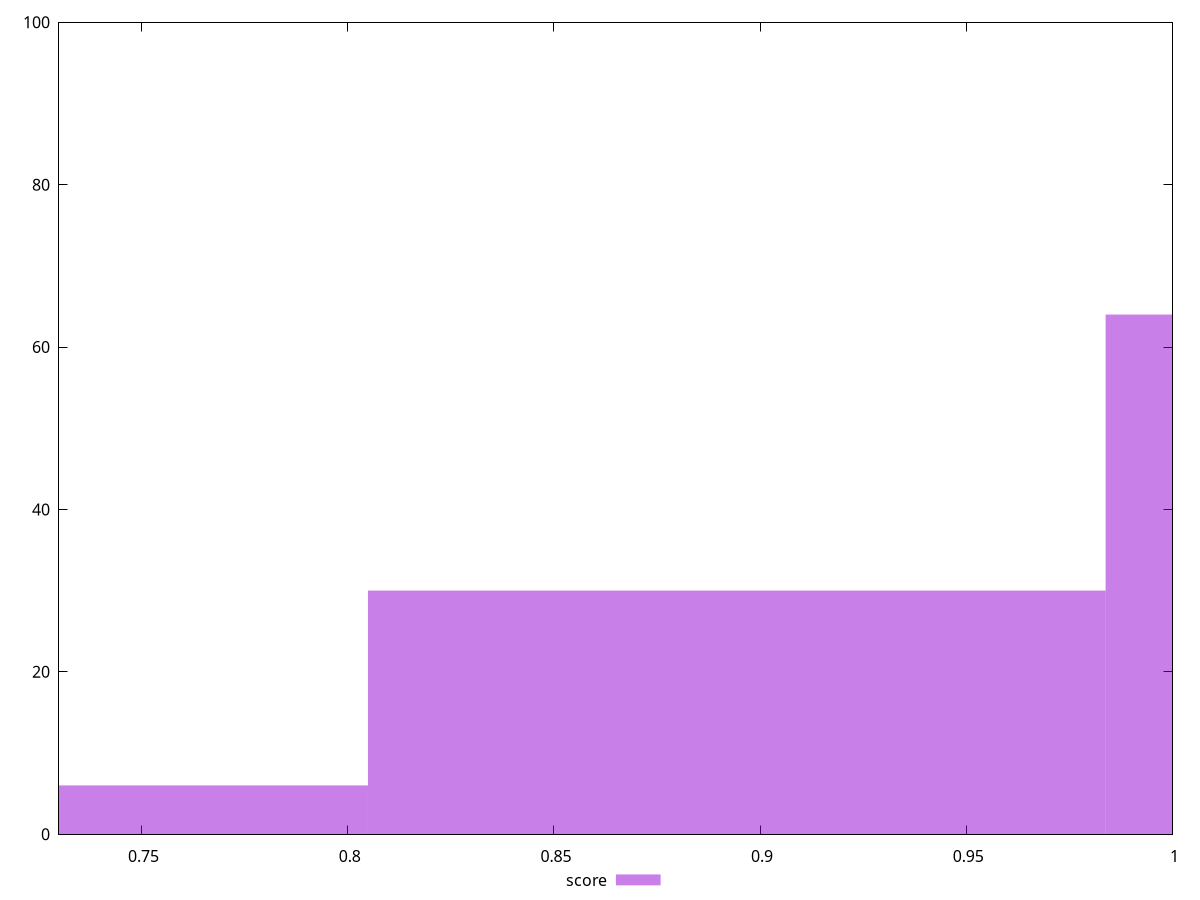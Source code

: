reset

$score <<EOF
0.7154783256419477 6
1.0732174884629215 64
0.8943479070524346 30
EOF

set key outside below
set boxwidth 0.17886958141048692
set xrange [0.73:1]
set yrange [0:100]
set trange [0:100]
set style fill transparent solid 0.5 noborder
set terminal svg size 640, 490 enhanced background rgb 'white'
set output "report_00019_2021-02-10T18-14-37.922Z//uses-rel-preconnect/samples/pages+cached+noadtech+nomedia/score/histogram.svg"

plot $score title "score" with boxes

reset
